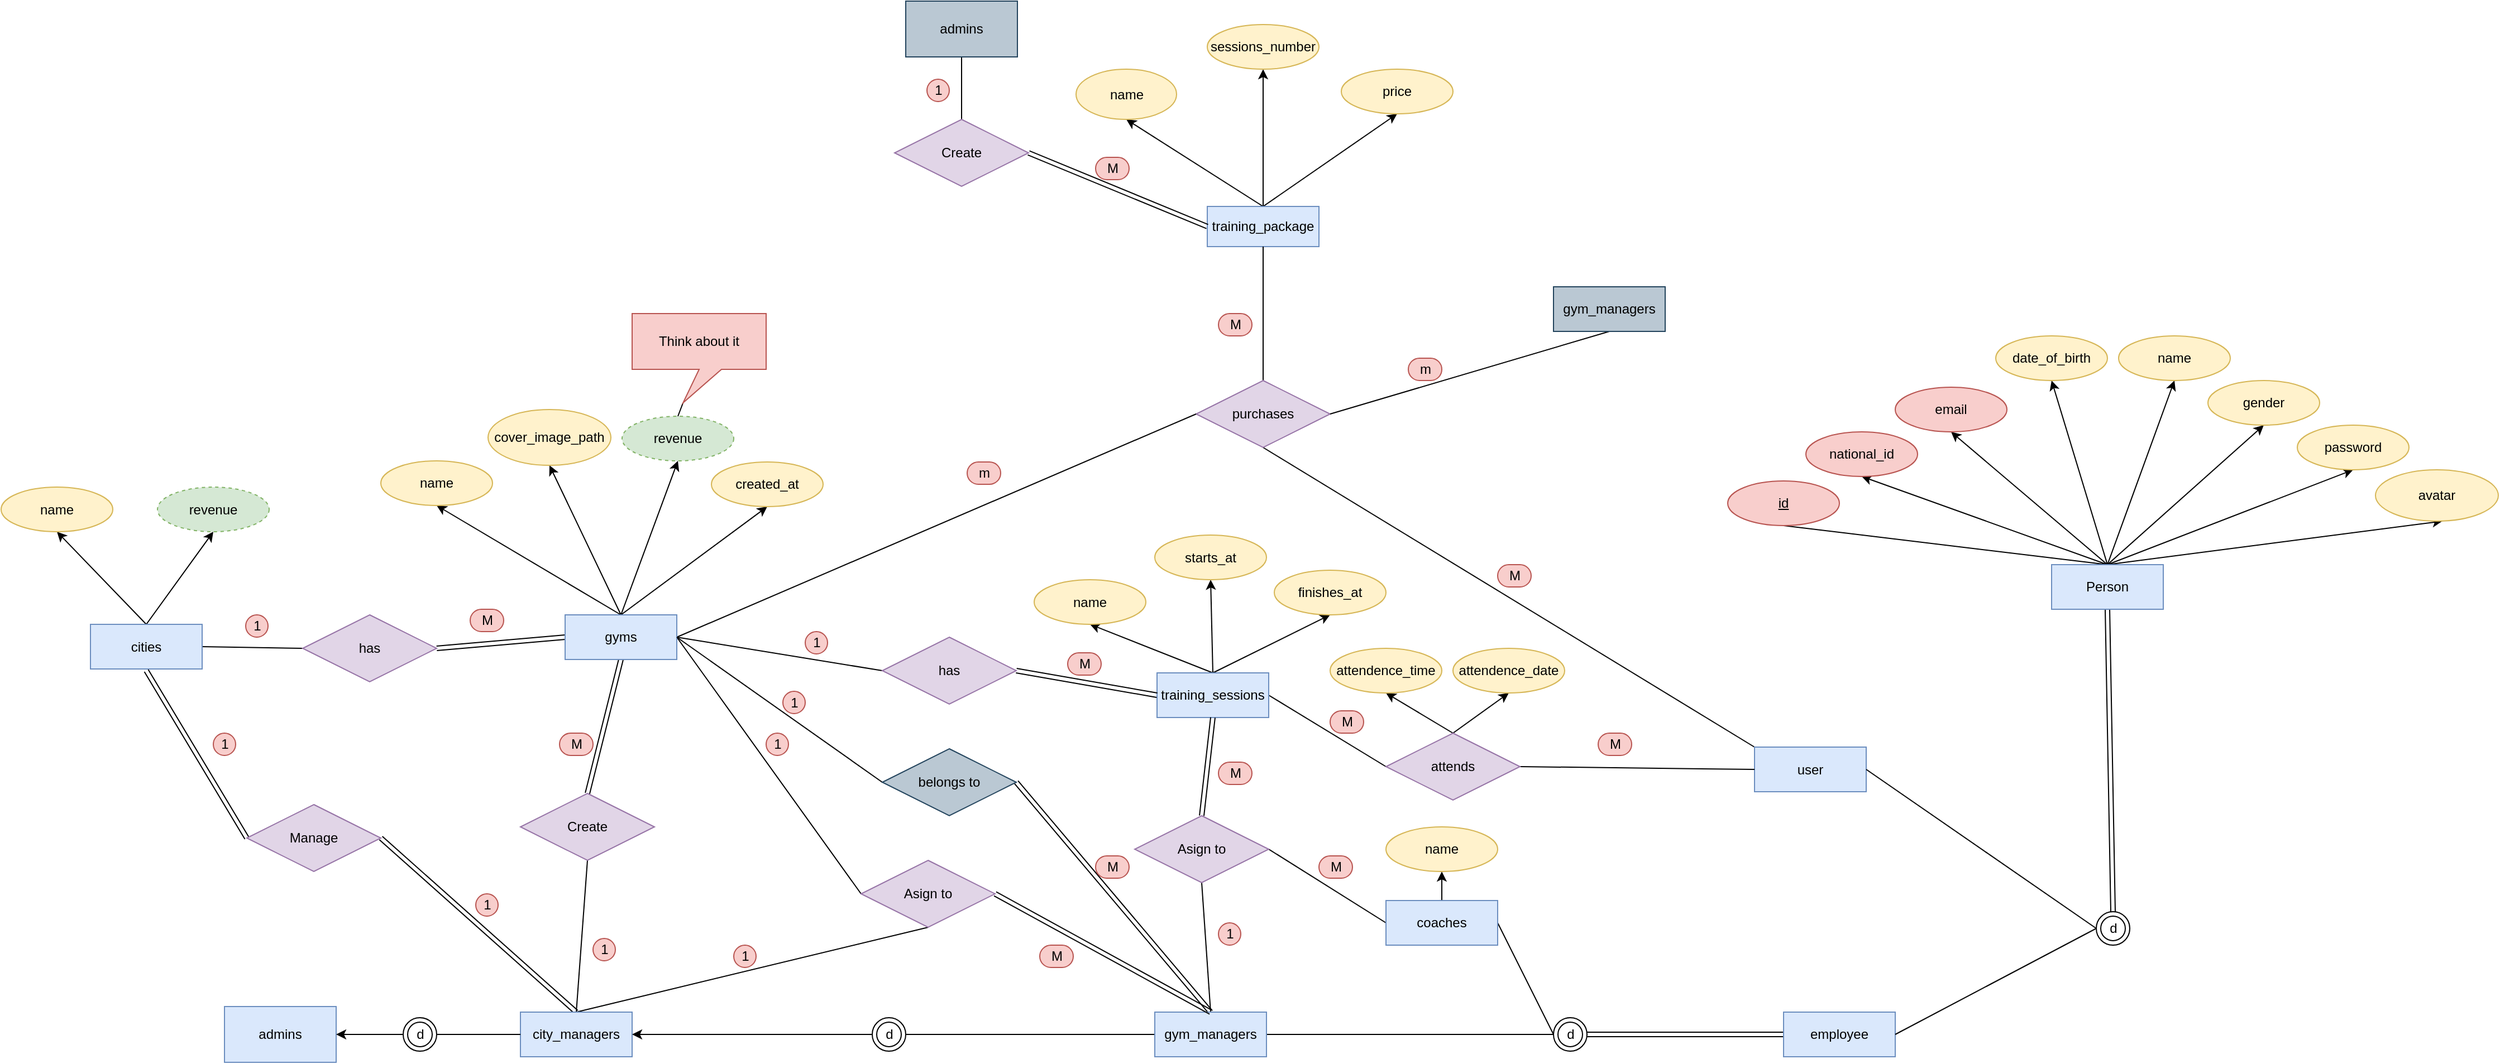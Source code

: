 <mxfile version="15.4.0" type="device" pages="2"><diagram name="Final Enhanced ERD" id="I5pskqRenlkBRNXmGsg3"><mxGraphModel dx="1663" dy="1112" grid="1" gridSize="10" guides="1" tooltips="1" connect="1" arrows="1" fold="1" page="1" pageScale="1" pageWidth="1169" pageHeight="827" math="0" shadow="0"><root><mxCell id="3XnUyBH3vOrXRpiGpQa9-0"/><mxCell id="3XnUyBH3vOrXRpiGpQa9-1" parent="3XnUyBH3vOrXRpiGpQa9-0"/><mxCell id="3XnUyBH3vOrXRpiGpQa9-2" style="edgeStyle=none;rounded=0;orthogonalLoop=1;jettySize=auto;html=1;exitX=0.5;exitY=0;exitDx=0;exitDy=0;entryX=0.5;entryY=1;entryDx=0;entryDy=0;" parent="3XnUyBH3vOrXRpiGpQa9-1" source="3XnUyBH3vOrXRpiGpQa9-11" target="3XnUyBH3vOrXRpiGpQa9-12" edge="1"><mxGeometry relative="1" as="geometry"/></mxCell><mxCell id="3XnUyBH3vOrXRpiGpQa9-3" style="edgeStyle=none;rounded=0;orthogonalLoop=1;jettySize=auto;html=1;exitX=0.5;exitY=0;exitDx=0;exitDy=0;entryX=0.5;entryY=1;entryDx=0;entryDy=0;" parent="3XnUyBH3vOrXRpiGpQa9-1" source="3XnUyBH3vOrXRpiGpQa9-11" target="3XnUyBH3vOrXRpiGpQa9-14" edge="1"><mxGeometry relative="1" as="geometry"/></mxCell><mxCell id="3XnUyBH3vOrXRpiGpQa9-4" style="edgeStyle=none;rounded=0;orthogonalLoop=1;jettySize=auto;html=1;exitX=0.5;exitY=0;exitDx=0;exitDy=0;entryX=0.5;entryY=1;entryDx=0;entryDy=0;" parent="3XnUyBH3vOrXRpiGpQa9-1" source="3XnUyBH3vOrXRpiGpQa9-11" target="3XnUyBH3vOrXRpiGpQa9-13" edge="1"><mxGeometry relative="1" as="geometry"/></mxCell><mxCell id="3XnUyBH3vOrXRpiGpQa9-5" style="edgeStyle=none;rounded=0;orthogonalLoop=1;jettySize=auto;html=1;exitX=0.5;exitY=0;exitDx=0;exitDy=0;entryX=0.5;entryY=1;entryDx=0;entryDy=0;" parent="3XnUyBH3vOrXRpiGpQa9-1" source="3XnUyBH3vOrXRpiGpQa9-11" target="3XnUyBH3vOrXRpiGpQa9-15" edge="1"><mxGeometry relative="1" as="geometry"/></mxCell><mxCell id="3XnUyBH3vOrXRpiGpQa9-6" style="edgeStyle=none;rounded=0;orthogonalLoop=1;jettySize=auto;html=1;exitX=0.5;exitY=0;exitDx=0;exitDy=0;entryX=0.545;entryY=1;entryDx=0;entryDy=0;entryPerimeter=0;" parent="3XnUyBH3vOrXRpiGpQa9-1" source="3XnUyBH3vOrXRpiGpQa9-11" target="3XnUyBH3vOrXRpiGpQa9-16" edge="1"><mxGeometry relative="1" as="geometry"/></mxCell><mxCell id="3XnUyBH3vOrXRpiGpQa9-7" style="edgeStyle=none;rounded=0;orthogonalLoop=1;jettySize=auto;html=1;exitX=0.5;exitY=0;exitDx=0;exitDy=0;entryX=0.5;entryY=1;entryDx=0;entryDy=0;" parent="3XnUyBH3vOrXRpiGpQa9-1" source="3XnUyBH3vOrXRpiGpQa9-11" target="3XnUyBH3vOrXRpiGpQa9-19" edge="1"><mxGeometry relative="1" as="geometry"/></mxCell><mxCell id="3XnUyBH3vOrXRpiGpQa9-8" style="edgeStyle=none;rounded=0;orthogonalLoop=1;jettySize=auto;html=1;exitX=0.5;exitY=0;exitDx=0;exitDy=0;entryX=0.5;entryY=1;entryDx=0;entryDy=0;" parent="3XnUyBH3vOrXRpiGpQa9-1" source="3XnUyBH3vOrXRpiGpQa9-11" target="3XnUyBH3vOrXRpiGpQa9-20" edge="1"><mxGeometry relative="1" as="geometry"/></mxCell><mxCell id="3XnUyBH3vOrXRpiGpQa9-9" style="edgeStyle=none;shape=link;rounded=0;orthogonalLoop=1;jettySize=auto;html=1;exitX=0.5;exitY=1;exitDx=0;exitDy=0;entryX=0.5;entryY=0;entryDx=0;entryDy=0;endArrow=classic;endFill=1;" parent="3XnUyBH3vOrXRpiGpQa9-1" source="3XnUyBH3vOrXRpiGpQa9-11" target="3XnUyBH3vOrXRpiGpQa9-41" edge="1"><mxGeometry relative="1" as="geometry"/></mxCell><mxCell id="3XnUyBH3vOrXRpiGpQa9-10" style="edgeStyle=none;rounded=0;orthogonalLoop=1;jettySize=auto;html=1;exitX=0.5;exitY=0;exitDx=0;exitDy=0;entryX=0.5;entryY=1;entryDx=0;entryDy=0;endArrow=none;endFill=0;" parent="3XnUyBH3vOrXRpiGpQa9-1" source="3XnUyBH3vOrXRpiGpQa9-11" target="3XnUyBH3vOrXRpiGpQa9-43" edge="1"><mxGeometry relative="1" as="geometry"/></mxCell><mxCell id="3XnUyBH3vOrXRpiGpQa9-11" value="Person" style="whiteSpace=wrap;html=1;align=center;fillColor=#dae8fc;strokeColor=#6c8ebf;" parent="3XnUyBH3vOrXRpiGpQa9-1" vertex="1"><mxGeometry x="746" y="175" width="100" height="40" as="geometry"/></mxCell><mxCell id="3XnUyBH3vOrXRpiGpQa9-12" value="email" style="ellipse;whiteSpace=wrap;html=1;align=center;fillColor=#f8cecc;strokeColor=#b85450;" parent="3XnUyBH3vOrXRpiGpQa9-1" vertex="1"><mxGeometry x="606" y="16" width="100" height="40" as="geometry"/></mxCell><mxCell id="3XnUyBH3vOrXRpiGpQa9-13" value="name" style="ellipse;whiteSpace=wrap;html=1;align=center;fillColor=#fff2cc;strokeColor=#d6b656;" parent="3XnUyBH3vOrXRpiGpQa9-1" vertex="1"><mxGeometry x="806" y="-30" width="100" height="40" as="geometry"/></mxCell><mxCell id="3XnUyBH3vOrXRpiGpQa9-14" value="national_id" style="ellipse;whiteSpace=wrap;html=1;align=center;fillColor=#f8cecc;strokeColor=#b85450;fontStyle=0" parent="3XnUyBH3vOrXRpiGpQa9-1" vertex="1"><mxGeometry x="526" y="56" width="100" height="40" as="geometry"/></mxCell><mxCell id="3XnUyBH3vOrXRpiGpQa9-15" value="password" style="ellipse;whiteSpace=wrap;html=1;align=center;fillColor=#fff2cc;strokeColor=#d6b656;" parent="3XnUyBH3vOrXRpiGpQa9-1" vertex="1"><mxGeometry x="966" y="50" width="100" height="40" as="geometry"/></mxCell><mxCell id="3XnUyBH3vOrXRpiGpQa9-16" value="avatar" style="ellipse;whiteSpace=wrap;html=1;align=center;fillColor=#fff2cc;strokeColor=#d6b656;" parent="3XnUyBH3vOrXRpiGpQa9-1" vertex="1"><mxGeometry x="1036" y="90" width="110" height="46" as="geometry"/></mxCell><mxCell id="3XnUyBH3vOrXRpiGpQa9-17" style="edgeStyle=none;rounded=0;orthogonalLoop=1;jettySize=auto;html=1;exitX=0;exitY=0.5;exitDx=0;exitDy=0;entryX=1;entryY=0.5;entryDx=0;entryDy=0;endArrow=none;endFill=0;" parent="3XnUyBH3vOrXRpiGpQa9-1" source="3XnUyBH3vOrXRpiGpQa9-18" target="3XnUyBH3vOrXRpiGpQa9-71" edge="1"><mxGeometry relative="1" as="geometry"><mxPoint x="270" y="596" as="targetPoint"/></mxGeometry></mxCell><mxCell id="3XnUyBH3vOrXRpiGpQa9-18" value="" style="ellipse;shape=doubleEllipse;whiteSpace=wrap;html=1;aspect=fixed;" parent="3XnUyBH3vOrXRpiGpQa9-1" vertex="1"><mxGeometry x="300" y="581" width="30" height="30" as="geometry"/></mxCell><mxCell id="3XnUyBH3vOrXRpiGpQa9-19" value="date_of_birth" style="ellipse;whiteSpace=wrap;html=1;align=center;fillColor=#fff2cc;strokeColor=#d6b656;" parent="3XnUyBH3vOrXRpiGpQa9-1" vertex="1"><mxGeometry x="696" y="-30" width="100" height="40" as="geometry"/></mxCell><mxCell id="3XnUyBH3vOrXRpiGpQa9-20" value="gender" style="ellipse;whiteSpace=wrap;html=1;align=center;fillColor=#fff2cc;strokeColor=#d6b656;" parent="3XnUyBH3vOrXRpiGpQa9-1" vertex="1"><mxGeometry x="886" y="10" width="100" height="40" as="geometry"/></mxCell><mxCell id="3XnUyBH3vOrXRpiGpQa9-21" value="admins" style="whiteSpace=wrap;html=1;align=center;fillColor=#dae8fc;strokeColor=#6c8ebf;" parent="3XnUyBH3vOrXRpiGpQa9-1" vertex="1"><mxGeometry x="-890" y="571" width="100" height="50" as="geometry"/></mxCell><mxCell id="3XnUyBH3vOrXRpiGpQa9-22" value="d" style="text;html=1;resizable=0;autosize=1;align=center;verticalAlign=middle;points=[];fillColor=none;strokeColor=none;rounded=0;" parent="3XnUyBH3vOrXRpiGpQa9-1" vertex="1"><mxGeometry x="305" y="586" width="20" height="20" as="geometry"/></mxCell><mxCell id="67njSNPCLtZeLC7Q-h0z-5" style="edgeStyle=none;rounded=0;orthogonalLoop=1;jettySize=auto;html=1;exitX=0.5;exitY=0;exitDx=0;exitDy=0;entryX=0.5;entryY=1;entryDx=0;entryDy=0;endArrow=classic;endFill=1;" parent="3XnUyBH3vOrXRpiGpQa9-1" source="3XnUyBH3vOrXRpiGpQa9-27" target="3XnUyBH3vOrXRpiGpQa9-28" edge="1"><mxGeometry relative="1" as="geometry"/></mxCell><mxCell id="67njSNPCLtZeLC7Q-h0z-6" style="edgeStyle=none;rounded=0;orthogonalLoop=1;jettySize=auto;html=1;exitX=0.5;exitY=0;exitDx=0;exitDy=0;entryX=0.5;entryY=1;entryDx=0;entryDy=0;endArrow=classic;endFill=1;" parent="3XnUyBH3vOrXRpiGpQa9-1" source="3XnUyBH3vOrXRpiGpQa9-27" target="3XnUyBH3vOrXRpiGpQa9-30" edge="1"><mxGeometry relative="1" as="geometry"/></mxCell><mxCell id="67njSNPCLtZeLC7Q-h0z-7" style="edgeStyle=none;rounded=0;orthogonalLoop=1;jettySize=auto;html=1;exitX=0.5;exitY=0;exitDx=0;exitDy=0;entryX=0.5;entryY=1;entryDx=0;entryDy=0;endArrow=classic;endFill=1;" parent="3XnUyBH3vOrXRpiGpQa9-1" source="3XnUyBH3vOrXRpiGpQa9-27" target="3XnUyBH3vOrXRpiGpQa9-29" edge="1"><mxGeometry relative="1" as="geometry"/></mxCell><mxCell id="3XnUyBH3vOrXRpiGpQa9-27" value="training_package" style="whiteSpace=wrap;html=1;align=center;fillColor=#dae8fc;strokeColor=#6c8ebf;" parent="3XnUyBH3vOrXRpiGpQa9-1" vertex="1"><mxGeometry x="-10" y="-146" width="100" height="36" as="geometry"/></mxCell><mxCell id="3XnUyBH3vOrXRpiGpQa9-28" value="name" style="ellipse;whiteSpace=wrap;html=1;align=center;fillColor=#fff2cc;strokeColor=#d6b656;" parent="3XnUyBH3vOrXRpiGpQa9-1" vertex="1"><mxGeometry x="-127.5" y="-269" width="90" height="45" as="geometry"/></mxCell><mxCell id="3XnUyBH3vOrXRpiGpQa9-29" value="price" style="ellipse;whiteSpace=wrap;html=1;align=center;fillColor=#fff2cc;strokeColor=#d6b656;" parent="3XnUyBH3vOrXRpiGpQa9-1" vertex="1"><mxGeometry x="110" y="-269" width="100" height="40" as="geometry"/></mxCell><mxCell id="3XnUyBH3vOrXRpiGpQa9-30" value="sessions_number" style="ellipse;whiteSpace=wrap;html=1;align=center;fillColor=#fff2cc;strokeColor=#d6b656;" parent="3XnUyBH3vOrXRpiGpQa9-1" vertex="1"><mxGeometry x="-10" y="-309" width="100" height="40" as="geometry"/></mxCell><mxCell id="BVjQJrXd631De7LE2uGL-12" style="edgeStyle=none;rounded=0;orthogonalLoop=1;jettySize=auto;html=1;exitX=0.5;exitY=0;exitDx=0;exitDy=0;entryX=0.5;entryY=1;entryDx=0;entryDy=0;endArrow=none;endFill=0;" parent="3XnUyBH3vOrXRpiGpQa9-1" source="3XnUyBH3vOrXRpiGpQa9-33" target="3XnUyBH3vOrXRpiGpQa9-27" edge="1"><mxGeometry relative="1" as="geometry"/></mxCell><mxCell id="6wAWY_jPVy7nvPov10EY-1" style="edgeStyle=none;rounded=0;orthogonalLoop=1;jettySize=auto;html=1;exitX=0.5;exitY=1;exitDx=0;exitDy=0;entryX=0;entryY=0;entryDx=0;entryDy=0;endArrow=none;endFill=0;" parent="3XnUyBH3vOrXRpiGpQa9-1" source="3XnUyBH3vOrXRpiGpQa9-33" target="3XnUyBH3vOrXRpiGpQa9-38" edge="1"><mxGeometry relative="1" as="geometry"/></mxCell><mxCell id="3XnUyBH3vOrXRpiGpQa9-33" value="purchases" style="shape=rhombus;perimeter=rhombusPerimeter;whiteSpace=wrap;html=1;align=center;fillColor=#e1d5e7;strokeColor=#9673a6;rotation=0;" parent="3XnUyBH3vOrXRpiGpQa9-1" vertex="1"><mxGeometry x="-20" y="10" width="120" height="60" as="geometry"/></mxCell><mxCell id="3XnUyBH3vOrXRpiGpQa9-35" style="edgeStyle=none;rounded=0;orthogonalLoop=1;jettySize=auto;html=1;exitX=0;exitY=0.5;exitDx=0;exitDy=0;entryX=1;entryY=0.5;entryDx=0;entryDy=0;endArrow=classic;endFill=1;shape=link;" parent="3XnUyBH3vOrXRpiGpQa9-1" source="3XnUyBH3vOrXRpiGpQa9-36" target="3XnUyBH3vOrXRpiGpQa9-18" edge="1"><mxGeometry relative="1" as="geometry"/></mxCell><mxCell id="3XnUyBH3vOrXRpiGpQa9-36" value="employee" style="whiteSpace=wrap;html=1;align=center;fillColor=#dae8fc;strokeColor=#6c8ebf;" parent="3XnUyBH3vOrXRpiGpQa9-1" vertex="1"><mxGeometry x="506" y="576" width="100" height="40" as="geometry"/></mxCell><mxCell id="3XnUyBH3vOrXRpiGpQa9-38" value="user" style="whiteSpace=wrap;html=1;align=center;fillColor=#dae8fc;strokeColor=#6c8ebf;" parent="3XnUyBH3vOrXRpiGpQa9-1" vertex="1"><mxGeometry x="480" y="338.5" width="100" height="40" as="geometry"/></mxCell><mxCell id="3XnUyBH3vOrXRpiGpQa9-39" style="edgeStyle=none;rounded=0;orthogonalLoop=1;jettySize=auto;html=1;exitX=0;exitY=0.5;exitDx=0;exitDy=0;entryX=1;entryY=0.5;entryDx=0;entryDy=0;endArrow=none;endFill=0;" parent="3XnUyBH3vOrXRpiGpQa9-1" source="3XnUyBH3vOrXRpiGpQa9-41" target="3XnUyBH3vOrXRpiGpQa9-36" edge="1"><mxGeometry relative="1" as="geometry"/></mxCell><mxCell id="3XnUyBH3vOrXRpiGpQa9-40" style="edgeStyle=none;rounded=0;orthogonalLoop=1;jettySize=auto;html=1;exitX=0;exitY=0.5;exitDx=0;exitDy=0;endArrow=none;endFill=0;entryX=1;entryY=0.5;entryDx=0;entryDy=0;" parent="3XnUyBH3vOrXRpiGpQa9-1" source="3XnUyBH3vOrXRpiGpQa9-41" target="3XnUyBH3vOrXRpiGpQa9-38" edge="1"><mxGeometry relative="1" as="geometry"><mxPoint x="601" y="440" as="targetPoint"/></mxGeometry></mxCell><mxCell id="3XnUyBH3vOrXRpiGpQa9-41" value="" style="ellipse;shape=doubleEllipse;whiteSpace=wrap;html=1;aspect=fixed;" parent="3XnUyBH3vOrXRpiGpQa9-1" vertex="1"><mxGeometry x="786" y="486" width="30" height="30" as="geometry"/></mxCell><mxCell id="3XnUyBH3vOrXRpiGpQa9-42" value="d" style="text;html=1;resizable=0;autosize=1;align=center;verticalAlign=middle;points=[];fillColor=none;strokeColor=none;rounded=0;" parent="3XnUyBH3vOrXRpiGpQa9-1" vertex="1"><mxGeometry x="791" y="491" width="20" height="20" as="geometry"/></mxCell><mxCell id="3XnUyBH3vOrXRpiGpQa9-43" value="id" style="ellipse;whiteSpace=wrap;html=1;align=center;fillColor=#f8cecc;strokeColor=#b85450;fontStyle=4" parent="3XnUyBH3vOrXRpiGpQa9-1" vertex="1"><mxGeometry x="456" y="100" width="100" height="40" as="geometry"/></mxCell><mxCell id="67njSNPCLtZeLC7Q-h0z-11" style="edgeStyle=none;rounded=0;orthogonalLoop=1;jettySize=auto;html=1;exitX=0.5;exitY=0;exitDx=0;exitDy=0;entryX=0.5;entryY=1;entryDx=0;entryDy=0;endArrow=none;endFill=0;" parent="3XnUyBH3vOrXRpiGpQa9-1" source="3XnUyBH3vOrXRpiGpQa9-47" target="3XnUyBH3vOrXRpiGpQa9-67" edge="1"><mxGeometry relative="1" as="geometry"/></mxCell><mxCell id="67njSNPCLtZeLC7Q-h0z-14" style="edgeStyle=none;rounded=0;orthogonalLoop=1;jettySize=auto;html=1;exitX=0.5;exitY=0;exitDx=0;exitDy=0;entryX=1;entryY=0.5;entryDx=0;entryDy=0;endArrow=none;endFill=0;shape=link;" parent="3XnUyBH3vOrXRpiGpQa9-1" source="3XnUyBH3vOrXRpiGpQa9-47" target="67njSNPCLtZeLC7Q-h0z-13" edge="1"><mxGeometry relative="1" as="geometry"/></mxCell><mxCell id="7BEeQwaL0ZzUTKSQMzfb-3" style="edgeStyle=none;rounded=0;orthogonalLoop=1;jettySize=auto;html=1;exitX=0.5;exitY=0;exitDx=0;exitDy=0;entryX=0.5;entryY=1;entryDx=0;entryDy=0;endArrow=none;endFill=0;" parent="3XnUyBH3vOrXRpiGpQa9-1" source="3XnUyBH3vOrXRpiGpQa9-47" target="7BEeQwaL0ZzUTKSQMzfb-0" edge="1"><mxGeometry relative="1" as="geometry"/></mxCell><mxCell id="3XnUyBH3vOrXRpiGpQa9-47" value="city_managers" style="whiteSpace=wrap;html=1;align=center;fillColor=#dae8fc;strokeColor=#6c8ebf;" parent="3XnUyBH3vOrXRpiGpQa9-1" vertex="1"><mxGeometry x="-625" y="576" width="100" height="40" as="geometry"/></mxCell><mxCell id="3XnUyBH3vOrXRpiGpQa9-48" style="edgeStyle=none;rounded=0;orthogonalLoop=1;jettySize=auto;html=1;exitX=0;exitY=0.5;exitDx=0;exitDy=0;entryX=1;entryY=0.5;entryDx=0;entryDy=0;endArrow=classic;endFill=1;" parent="3XnUyBH3vOrXRpiGpQa9-1" source="3XnUyBH3vOrXRpiGpQa9-49" target="3XnUyBH3vOrXRpiGpQa9-47" edge="1"><mxGeometry relative="1" as="geometry"><mxPoint x="-309" y="856" as="targetPoint"/></mxGeometry></mxCell><mxCell id="3XnUyBH3vOrXRpiGpQa9-49" value="" style="ellipse;shape=doubleEllipse;whiteSpace=wrap;html=1;aspect=fixed;" parent="3XnUyBH3vOrXRpiGpQa9-1" vertex="1"><mxGeometry x="-310" y="581" width="30" height="30" as="geometry"/></mxCell><mxCell id="3XnUyBH3vOrXRpiGpQa9-50" value="d" style="text;html=1;resizable=0;autosize=1;align=center;verticalAlign=middle;points=[];fillColor=none;strokeColor=none;rounded=0;" parent="3XnUyBH3vOrXRpiGpQa9-1" vertex="1"><mxGeometry x="-305" y="586" width="20" height="20" as="geometry"/></mxCell><mxCell id="3XnUyBH3vOrXRpiGpQa9-51" style="edgeStyle=none;rounded=0;orthogonalLoop=1;jettySize=auto;html=1;exitX=0;exitY=0.5;exitDx=0;exitDy=0;entryX=1;entryY=0.5;entryDx=0;entryDy=0;endArrow=none;endFill=0;" parent="3XnUyBH3vOrXRpiGpQa9-1" source="3XnUyBH3vOrXRpiGpQa9-47" target="3XnUyBH3vOrXRpiGpQa9-53" edge="1"><mxGeometry relative="1" as="geometry"><mxPoint x="-380" y="699.5" as="sourcePoint"/></mxGeometry></mxCell><mxCell id="67njSNPCLtZeLC7Q-h0z-2" style="edgeStyle=none;rounded=0;orthogonalLoop=1;jettySize=auto;html=1;exitX=0;exitY=0.5;exitDx=0;exitDy=0;entryX=1;entryY=0.5;entryDx=0;entryDy=0;endArrow=classic;endFill=1;" parent="3XnUyBH3vOrXRpiGpQa9-1" source="3XnUyBH3vOrXRpiGpQa9-53" target="3XnUyBH3vOrXRpiGpQa9-21" edge="1"><mxGeometry relative="1" as="geometry"/></mxCell><mxCell id="3XnUyBH3vOrXRpiGpQa9-53" value="" style="ellipse;shape=doubleEllipse;whiteSpace=wrap;html=1;aspect=fixed;" parent="3XnUyBH3vOrXRpiGpQa9-1" vertex="1"><mxGeometry x="-730" y="581" width="30" height="30" as="geometry"/></mxCell><mxCell id="3XnUyBH3vOrXRpiGpQa9-54" value="d" style="text;html=1;resizable=0;autosize=1;align=center;verticalAlign=middle;points=[];fillColor=none;strokeColor=none;rounded=0;" parent="3XnUyBH3vOrXRpiGpQa9-1" vertex="1"><mxGeometry x="-725" y="586" width="20" height="20" as="geometry"/></mxCell><mxCell id="67njSNPCLtZeLC7Q-h0z-15" style="edgeStyle=none;rounded=0;orthogonalLoop=1;jettySize=auto;html=1;exitX=0.5;exitY=0;exitDx=0;exitDy=0;entryX=0.5;entryY=1;entryDx=0;entryDy=0;endArrow=classic;endFill=1;" parent="3XnUyBH3vOrXRpiGpQa9-1" source="3XnUyBH3vOrXRpiGpQa9-59" target="3XnUyBH3vOrXRpiGpQa9-60" edge="1"><mxGeometry relative="1" as="geometry"/></mxCell><mxCell id="67njSNPCLtZeLC7Q-h0z-16" style="edgeStyle=none;rounded=0;orthogonalLoop=1;jettySize=auto;html=1;exitX=0.5;exitY=0;exitDx=0;exitDy=0;entryX=0.5;entryY=1;entryDx=0;entryDy=0;endArrow=classic;endFill=1;" parent="3XnUyBH3vOrXRpiGpQa9-1" source="3XnUyBH3vOrXRpiGpQa9-59" target="3XnUyBH3vOrXRpiGpQa9-126" edge="1"><mxGeometry relative="1" as="geometry"/></mxCell><mxCell id="67njSNPCLtZeLC7Q-h0z-18" style="edgeStyle=none;rounded=0;orthogonalLoop=1;jettySize=auto;html=1;exitX=1;exitY=0.5;exitDx=0;exitDy=0;entryX=0;entryY=0.5;entryDx=0;entryDy=0;endArrow=none;endFill=0;" parent="3XnUyBH3vOrXRpiGpQa9-1" source="3XnUyBH3vOrXRpiGpQa9-59" target="3XnUyBH3vOrXRpiGpQa9-64" edge="1"><mxGeometry relative="1" as="geometry"/></mxCell><mxCell id="3XnUyBH3vOrXRpiGpQa9-59" value="cities" style="whiteSpace=wrap;html=1;align=center;fillColor=#dae8fc;strokeColor=#6c8ebf;" parent="3XnUyBH3vOrXRpiGpQa9-1" vertex="1"><mxGeometry x="-1010" y="228.5" width="100" height="40" as="geometry"/></mxCell><mxCell id="3XnUyBH3vOrXRpiGpQa9-60" value="name" style="ellipse;whiteSpace=wrap;html=1;align=center;fillColor=#fff2cc;strokeColor=#d6b656;" parent="3XnUyBH3vOrXRpiGpQa9-1" vertex="1"><mxGeometry x="-1090" y="105.5" width="100" height="40" as="geometry"/></mxCell><mxCell id="67njSNPCLtZeLC7Q-h0z-19" style="edgeStyle=none;rounded=0;orthogonalLoop=1;jettySize=auto;html=1;exitX=1;exitY=0.5;exitDx=0;exitDy=0;entryX=0;entryY=0.5;entryDx=0;entryDy=0;endArrow=none;endFill=0;shape=link;" parent="3XnUyBH3vOrXRpiGpQa9-1" source="3XnUyBH3vOrXRpiGpQa9-64" target="3XnUyBH3vOrXRpiGpQa9-81" edge="1"><mxGeometry relative="1" as="geometry"/></mxCell><mxCell id="3XnUyBH3vOrXRpiGpQa9-64" value="has" style="shape=rhombus;perimeter=rhombusPerimeter;whiteSpace=wrap;html=1;align=center;fillColor=#e1d5e7;strokeColor=#9673a6;" parent="3XnUyBH3vOrXRpiGpQa9-1" vertex="1"><mxGeometry x="-820" y="220" width="120" height="60" as="geometry"/></mxCell><mxCell id="3XnUyBH3vOrXRpiGpQa9-65" value="M" style="text;html=1;resizable=0;autosize=1;align=center;verticalAlign=middle;points=[];fillColor=#f8cecc;strokeColor=#b85450;rounded=1;arcSize=50;" parent="3XnUyBH3vOrXRpiGpQa9-1" vertex="1"><mxGeometry x="-670" y="215" width="30" height="20" as="geometry"/></mxCell><mxCell id="67njSNPCLtZeLC7Q-h0z-12" style="edgeStyle=none;rounded=0;orthogonalLoop=1;jettySize=auto;html=1;exitX=0.5;exitY=0;exitDx=0;exitDy=0;entryX=0.5;entryY=1;entryDx=0;entryDy=0;endArrow=none;endFill=0;shape=link;" parent="3XnUyBH3vOrXRpiGpQa9-1" source="3XnUyBH3vOrXRpiGpQa9-67" target="3XnUyBH3vOrXRpiGpQa9-81" edge="1"><mxGeometry relative="1" as="geometry"/></mxCell><mxCell id="3XnUyBH3vOrXRpiGpQa9-67" value="Create" style="shape=rhombus;perimeter=rhombusPerimeter;whiteSpace=wrap;html=1;align=center;fillColor=#e1d5e7;strokeColor=#9673a6;" parent="3XnUyBH3vOrXRpiGpQa9-1" vertex="1"><mxGeometry x="-625" y="380" width="120" height="60" as="geometry"/></mxCell><mxCell id="3XnUyBH3vOrXRpiGpQa9-68" style="edgeStyle=none;rounded=0;orthogonalLoop=1;jettySize=auto;html=1;exitX=0;exitY=0.5;exitDx=0;exitDy=0;entryX=1;entryY=0.5;entryDx=0;entryDy=0;endArrow=none;endFill=0;" parent="3XnUyBH3vOrXRpiGpQa9-1" source="3XnUyBH3vOrXRpiGpQa9-71" target="3XnUyBH3vOrXRpiGpQa9-49" edge="1"><mxGeometry relative="1" as="geometry"/></mxCell><mxCell id="2t46BDxV1obnQ-xTkzqL-1" style="edgeStyle=none;rounded=0;orthogonalLoop=1;jettySize=auto;html=1;exitX=0.5;exitY=0;exitDx=0;exitDy=0;entryX=1;entryY=0.5;entryDx=0;entryDy=0;endArrow=none;endFill=0;shape=link;" parent="3XnUyBH3vOrXRpiGpQa9-1" source="3XnUyBH3vOrXRpiGpQa9-71" target="2t46BDxV1obnQ-xTkzqL-0" edge="1"><mxGeometry relative="1" as="geometry"/></mxCell><mxCell id="PWxdYwW-8Fs6NaxxR_2b-9" style="edgeStyle=none;rounded=0;orthogonalLoop=1;jettySize=auto;html=1;exitX=0.5;exitY=0;exitDx=0;exitDy=0;entryX=0.5;entryY=1;entryDx=0;entryDy=0;endArrow=none;endFill=0;" parent="3XnUyBH3vOrXRpiGpQa9-1" source="3XnUyBH3vOrXRpiGpQa9-71" target="PWxdYwW-8Fs6NaxxR_2b-8" edge="1"><mxGeometry relative="1" as="geometry"/></mxCell><mxCell id="3XnUyBH3vOrXRpiGpQa9-71" value="gym_managers" style="whiteSpace=wrap;html=1;align=center;fillColor=#dae8fc;strokeColor=#6c8ebf;" parent="3XnUyBH3vOrXRpiGpQa9-1" vertex="1"><mxGeometry x="-57" y="576" width="100" height="40" as="geometry"/></mxCell><mxCell id="3XnUyBH3vOrXRpiGpQa9-74" style="edgeStyle=none;rounded=0;orthogonalLoop=1;jettySize=auto;html=1;exitX=0.5;exitY=0;exitDx=0;exitDy=0;entryX=0.5;entryY=1;entryDx=0;entryDy=0;endArrow=classic;endFill=1;" parent="3XnUyBH3vOrXRpiGpQa9-1" source="3XnUyBH3vOrXRpiGpQa9-81" target="3XnUyBH3vOrXRpiGpQa9-83" edge="1"><mxGeometry relative="1" as="geometry"/></mxCell><mxCell id="3XnUyBH3vOrXRpiGpQa9-75" style="edgeStyle=none;rounded=0;orthogonalLoop=1;jettySize=auto;html=1;exitX=0.5;exitY=0;exitDx=0;exitDy=0;entryX=0.5;entryY=1;entryDx=0;entryDy=0;endArrow=classic;endFill=1;" parent="3XnUyBH3vOrXRpiGpQa9-1" source="3XnUyBH3vOrXRpiGpQa9-81" target="3XnUyBH3vOrXRpiGpQa9-84" edge="1"><mxGeometry relative="1" as="geometry"/></mxCell><mxCell id="3XnUyBH3vOrXRpiGpQa9-76" style="edgeStyle=none;rounded=0;orthogonalLoop=1;jettySize=auto;html=1;exitX=0.5;exitY=0;exitDx=0;exitDy=0;entryX=0.5;entryY=1;entryDx=0;entryDy=0;endArrow=classic;endFill=1;" parent="3XnUyBH3vOrXRpiGpQa9-1" source="3XnUyBH3vOrXRpiGpQa9-81" target="3XnUyBH3vOrXRpiGpQa9-82" edge="1"><mxGeometry relative="1" as="geometry"/></mxCell><mxCell id="3XnUyBH3vOrXRpiGpQa9-80" style="edgeStyle=none;rounded=0;orthogonalLoop=1;jettySize=auto;html=1;exitX=0.5;exitY=0;exitDx=0;exitDy=0;entryX=0.5;entryY=1;entryDx=0;entryDy=0;endArrow=classic;endFill=1;" parent="3XnUyBH3vOrXRpiGpQa9-1" source="3XnUyBH3vOrXRpiGpQa9-81" target="3XnUyBH3vOrXRpiGpQa9-125" edge="1"><mxGeometry relative="1" as="geometry"/></mxCell><mxCell id="7BEeQwaL0ZzUTKSQMzfb-1" style="edgeStyle=none;rounded=0;orthogonalLoop=1;jettySize=auto;html=1;exitX=1;exitY=0.5;exitDx=0;exitDy=0;entryX=0;entryY=0.5;entryDx=0;entryDy=0;endArrow=none;endFill=0;" parent="3XnUyBH3vOrXRpiGpQa9-1" source="3XnUyBH3vOrXRpiGpQa9-81" target="7BEeQwaL0ZzUTKSQMzfb-0" edge="1"><mxGeometry relative="1" as="geometry"/></mxCell><mxCell id="hUMQhtJYAKS4tBE5VKwz-1" style="edgeStyle=none;rounded=0;orthogonalLoop=1;jettySize=auto;html=1;exitX=1;exitY=0.5;exitDx=0;exitDy=0;entryX=0;entryY=0.5;entryDx=0;entryDy=0;endArrow=none;endFill=0;" parent="3XnUyBH3vOrXRpiGpQa9-1" source="3XnUyBH3vOrXRpiGpQa9-81" target="hUMQhtJYAKS4tBE5VKwz-0" edge="1"><mxGeometry relative="1" as="geometry"/></mxCell><mxCell id="EOWxCpd9zstuNgVtTd6F-1" style="rounded=0;orthogonalLoop=1;jettySize=auto;html=1;exitX=1;exitY=0.5;exitDx=0;exitDy=0;entryX=0;entryY=0.5;entryDx=0;entryDy=0;endArrow=none;endFill=0;" parent="3XnUyBH3vOrXRpiGpQa9-1" source="3XnUyBH3vOrXRpiGpQa9-81" target="3XnUyBH3vOrXRpiGpQa9-33" edge="1"><mxGeometry relative="1" as="geometry"/></mxCell><mxCell id="3XnUyBH3vOrXRpiGpQa9-81" value="gyms" style="whiteSpace=wrap;html=1;align=center;fillColor=#dae8fc;strokeColor=#6c8ebf;" parent="3XnUyBH3vOrXRpiGpQa9-1" vertex="1"><mxGeometry x="-585" y="220" width="100" height="40" as="geometry"/></mxCell><mxCell id="3XnUyBH3vOrXRpiGpQa9-82" value="name" style="ellipse;whiteSpace=wrap;html=1;align=center;fillColor=#fff2cc;strokeColor=#d6b656;" parent="3XnUyBH3vOrXRpiGpQa9-1" vertex="1"><mxGeometry x="-750" y="82" width="100" height="40" as="geometry"/></mxCell><mxCell id="3XnUyBH3vOrXRpiGpQa9-83" value="created_at" style="ellipse;whiteSpace=wrap;html=1;align=center;fillColor=#fff2cc;strokeColor=#d6b656;" parent="3XnUyBH3vOrXRpiGpQa9-1" vertex="1"><mxGeometry x="-454" y="83" width="100" height="40" as="geometry"/></mxCell><mxCell id="3XnUyBH3vOrXRpiGpQa9-84" value="cover_image_path" style="ellipse;whiteSpace=wrap;html=1;align=center;fillColor=#fff2cc;strokeColor=#d6b656;" parent="3XnUyBH3vOrXRpiGpQa9-1" vertex="1"><mxGeometry x="-654" y="36" width="110" height="50" as="geometry"/></mxCell><mxCell id="3XnUyBH3vOrXRpiGpQa9-86" value="M" style="text;html=1;resizable=0;autosize=1;align=center;verticalAlign=middle;points=[];fillColor=#f8cecc;strokeColor=#b85450;rounded=1;arcSize=50;" parent="3XnUyBH3vOrXRpiGpQa9-1" vertex="1"><mxGeometry x="-590" y="326" width="30" height="20" as="geometry"/></mxCell><mxCell id="3XnUyBH3vOrXRpiGpQa9-87" value="1" style="text;html=1;resizable=0;autosize=1;align=center;verticalAlign=middle;points=[];fillColor=#f8cecc;strokeColor=#b85450;rounded=1;arcSize=50;" parent="3XnUyBH3vOrXRpiGpQa9-1" vertex="1"><mxGeometry x="-871" y="220" width="20" height="20" as="geometry"/></mxCell><mxCell id="3XnUyBH3vOrXRpiGpQa9-90" style="edgeStyle=none;rounded=0;orthogonalLoop=1;jettySize=auto;html=1;exitX=0.5;exitY=0;exitDx=0;exitDy=0;entryX=0.5;entryY=1;entryDx=0;entryDy=0;endArrow=classic;endFill=1;" parent="3XnUyBH3vOrXRpiGpQa9-1" source="3XnUyBH3vOrXRpiGpQa9-94" target="3XnUyBH3vOrXRpiGpQa9-95" edge="1"><mxGeometry relative="1" as="geometry"/></mxCell><mxCell id="3XnUyBH3vOrXRpiGpQa9-92" style="edgeStyle=none;rounded=0;orthogonalLoop=1;jettySize=auto;html=1;exitX=0.5;exitY=0;exitDx=0;exitDy=0;entryX=0.5;entryY=1;entryDx=0;entryDy=0;endArrow=classic;endFill=1;" parent="3XnUyBH3vOrXRpiGpQa9-1" source="3XnUyBH3vOrXRpiGpQa9-94" target="3XnUyBH3vOrXRpiGpQa9-96" edge="1"><mxGeometry relative="1" as="geometry"/></mxCell><mxCell id="3XnUyBH3vOrXRpiGpQa9-93" style="edgeStyle=none;rounded=0;orthogonalLoop=1;jettySize=auto;html=1;exitX=0.5;exitY=0;exitDx=0;exitDy=0;entryX=0.5;entryY=1;entryDx=0;entryDy=0;endArrow=classic;endFill=1;" parent="3XnUyBH3vOrXRpiGpQa9-1" source="3XnUyBH3vOrXRpiGpQa9-94" target="3XnUyBH3vOrXRpiGpQa9-97" edge="1"><mxGeometry relative="1" as="geometry"><mxPoint x="-16" y="-54.0" as="targetPoint"/></mxGeometry></mxCell><mxCell id="GtJcBT9kxezIZ92Mib9B-5" style="edgeStyle=none;rounded=0;orthogonalLoop=1;jettySize=auto;html=1;exitX=1;exitY=0.5;exitDx=0;exitDy=0;entryX=0;entryY=0.5;entryDx=0;entryDy=0;endArrow=none;endFill=0;" parent="3XnUyBH3vOrXRpiGpQa9-1" source="3XnUyBH3vOrXRpiGpQa9-94" target="GtJcBT9kxezIZ92Mib9B-2" edge="1"><mxGeometry relative="1" as="geometry"/></mxCell><mxCell id="3XnUyBH3vOrXRpiGpQa9-94" value="training_sessions" style="whiteSpace=wrap;html=1;align=center;fillColor=#dae8fc;strokeColor=#6c8ebf;" parent="3XnUyBH3vOrXRpiGpQa9-1" vertex="1"><mxGeometry x="-55" y="272" width="100" height="40" as="geometry"/></mxCell><mxCell id="3XnUyBH3vOrXRpiGpQa9-95" value="name" style="ellipse;whiteSpace=wrap;html=1;align=center;fillColor=#fff2cc;strokeColor=#d6b656;" parent="3XnUyBH3vOrXRpiGpQa9-1" vertex="1"><mxGeometry x="-165" y="188.5" width="100" height="40" as="geometry"/></mxCell><mxCell id="3XnUyBH3vOrXRpiGpQa9-96" value="starts_at" style="ellipse;whiteSpace=wrap;html=1;align=center;fillColor=#fff2cc;strokeColor=#d6b656;" parent="3XnUyBH3vOrXRpiGpQa9-1" vertex="1"><mxGeometry x="-57" y="148.5" width="100" height="40" as="geometry"/></mxCell><mxCell id="3XnUyBH3vOrXRpiGpQa9-97" value="finishes_at" style="ellipse;whiteSpace=wrap;html=1;align=center;fillColor=#fff2cc;strokeColor=#d6b656;" parent="3XnUyBH3vOrXRpiGpQa9-1" vertex="1"><mxGeometry x="50" y="180" width="100" height="40" as="geometry"/></mxCell><mxCell id="3XnUyBH3vOrXRpiGpQa9-99" style="edgeStyle=none;rounded=0;orthogonalLoop=1;jettySize=auto;html=1;exitX=1;exitY=1;exitDx=0;exitDy=0;endArrow=none;endFill=0;" parent="3XnUyBH3vOrXRpiGpQa9-1" edge="1"><mxGeometry relative="1" as="geometry"><mxPoint x="-49.854" y="130.226" as="sourcePoint"/><mxPoint x="-50.249" y="130.38" as="targetPoint"/></mxGeometry></mxCell><mxCell id="3XnUyBH3vOrXRpiGpQa9-125" value="revenue" style="ellipse;whiteSpace=wrap;html=1;align=center;dashed=1;fillColor=#d5e8d4;strokeColor=#82b366;" parent="3XnUyBH3vOrXRpiGpQa9-1" vertex="1"><mxGeometry x="-534" y="42" width="100" height="40" as="geometry"/></mxCell><mxCell id="3XnUyBH3vOrXRpiGpQa9-126" value="revenue" style="ellipse;whiteSpace=wrap;html=1;align=center;dashed=1;fillColor=#d5e8d4;strokeColor=#82b366;" parent="3XnUyBH3vOrXRpiGpQa9-1" vertex="1"><mxGeometry x="-950" y="105.5" width="100" height="40" as="geometry"/></mxCell><mxCell id="67njSNPCLtZeLC7Q-h0z-9" style="edgeStyle=none;rounded=0;orthogonalLoop=1;jettySize=auto;html=1;exitX=0;exitY=0;exitDx=45.6;exitDy=80;exitPerimeter=0;entryX=0.5;entryY=0;entryDx=0;entryDy=0;endArrow=none;endFill=0;" parent="3XnUyBH3vOrXRpiGpQa9-1" source="3XnUyBH3vOrXRpiGpQa9-127" target="3XnUyBH3vOrXRpiGpQa9-125" edge="1"><mxGeometry relative="1" as="geometry"/></mxCell><mxCell id="3XnUyBH3vOrXRpiGpQa9-127" value="Think about it" style="shape=callout;whiteSpace=wrap;html=1;perimeter=calloutPerimeter;position2=0.38;fillColor=#f8cecc;strokeColor=#b85450;" parent="3XnUyBH3vOrXRpiGpQa9-1" vertex="1"><mxGeometry x="-525" y="-50" width="120" height="80" as="geometry"/></mxCell><mxCell id="67njSNPCLtZeLC7Q-h0z-17" style="edgeStyle=none;rounded=0;orthogonalLoop=1;jettySize=auto;html=1;exitX=0;exitY=0.5;exitDx=0;exitDy=0;endArrow=none;endFill=0;shape=link;" parent="3XnUyBH3vOrXRpiGpQa9-1" source="67njSNPCLtZeLC7Q-h0z-13" edge="1"><mxGeometry relative="1" as="geometry"><mxPoint x="-960" y="270" as="targetPoint"/></mxGeometry></mxCell><mxCell id="67njSNPCLtZeLC7Q-h0z-13" value="Manage" style="shape=rhombus;perimeter=rhombusPerimeter;whiteSpace=wrap;html=1;align=center;fillColor=#e1d5e7;strokeColor=#9673a6;" parent="3XnUyBH3vOrXRpiGpQa9-1" vertex="1"><mxGeometry x="-870" y="390" width="120" height="60" as="geometry"/></mxCell><mxCell id="67njSNPCLtZeLC7Q-h0z-20" value="1" style="text;html=1;resizable=0;autosize=1;align=center;verticalAlign=middle;points=[];fillColor=#f8cecc;strokeColor=#b85450;rounded=1;arcSize=50;" parent="3XnUyBH3vOrXRpiGpQa9-1" vertex="1"><mxGeometry x="-665" y="470" width="20" height="20" as="geometry"/></mxCell><mxCell id="67njSNPCLtZeLC7Q-h0z-21" value="1" style="text;html=1;resizable=0;autosize=1;align=center;verticalAlign=middle;points=[];fillColor=#f8cecc;strokeColor=#b85450;rounded=1;arcSize=50;" parent="3XnUyBH3vOrXRpiGpQa9-1" vertex="1"><mxGeometry x="-900" y="326" width="20" height="20" as="geometry"/></mxCell><mxCell id="2t46BDxV1obnQ-xTkzqL-2" style="edgeStyle=none;rounded=0;orthogonalLoop=1;jettySize=auto;html=1;exitX=0;exitY=0.5;exitDx=0;exitDy=0;entryX=1;entryY=0.5;entryDx=0;entryDy=0;endArrow=none;endFill=0;" parent="3XnUyBH3vOrXRpiGpQa9-1" source="2t46BDxV1obnQ-xTkzqL-0" target="3XnUyBH3vOrXRpiGpQa9-81" edge="1"><mxGeometry relative="1" as="geometry"/></mxCell><mxCell id="2t46BDxV1obnQ-xTkzqL-0" value="belongs to" style="shape=rhombus;perimeter=rhombusPerimeter;whiteSpace=wrap;html=1;align=center;fillColor=#bac8d3;strokeColor=#23445d;" parent="3XnUyBH3vOrXRpiGpQa9-1" vertex="1"><mxGeometry x="-301" y="340" width="120" height="60" as="geometry"/></mxCell><mxCell id="Z23Bbr7qf4ORC3dYC7P2-0" value="1" style="text;html=1;resizable=0;autosize=1;align=center;verticalAlign=middle;points=[];fillColor=#f8cecc;strokeColor=#b85450;rounded=1;arcSize=50;" parent="3XnUyBH3vOrXRpiGpQa9-1" vertex="1"><mxGeometry x="-390" y="288.5" width="20" height="20" as="geometry"/></mxCell><mxCell id="Z23Bbr7qf4ORC3dYC7P2-1" value="M" style="text;html=1;resizable=0;autosize=1;align=center;verticalAlign=middle;points=[];fillColor=#f8cecc;strokeColor=#b85450;rounded=1;arcSize=50;" parent="3XnUyBH3vOrXRpiGpQa9-1" vertex="1"><mxGeometry x="-110" y="436" width="30" height="20" as="geometry"/></mxCell><mxCell id="7BEeQwaL0ZzUTKSQMzfb-2" style="edgeStyle=none;rounded=0;orthogonalLoop=1;jettySize=auto;html=1;exitX=1;exitY=0.5;exitDx=0;exitDy=0;entryX=0.5;entryY=0;entryDx=0;entryDy=0;endArrow=none;endFill=0;shape=link;" parent="3XnUyBH3vOrXRpiGpQa9-1" source="7BEeQwaL0ZzUTKSQMzfb-0" target="3XnUyBH3vOrXRpiGpQa9-71" edge="1"><mxGeometry relative="1" as="geometry"/></mxCell><mxCell id="7BEeQwaL0ZzUTKSQMzfb-0" value="Asign to" style="shape=rhombus;perimeter=rhombusPerimeter;whiteSpace=wrap;html=1;align=center;fillColor=#e1d5e7;strokeColor=#9673a6;" parent="3XnUyBH3vOrXRpiGpQa9-1" vertex="1"><mxGeometry x="-320" y="440" width="120" height="60" as="geometry"/></mxCell><mxCell id="7BEeQwaL0ZzUTKSQMzfb-4" value="1" style="text;html=1;resizable=0;autosize=1;align=center;verticalAlign=middle;points=[];fillColor=#f8cecc;strokeColor=#b85450;rounded=1;arcSize=50;" parent="3XnUyBH3vOrXRpiGpQa9-1" vertex="1"><mxGeometry x="-434" y="516" width="20" height="20" as="geometry"/></mxCell><mxCell id="7BEeQwaL0ZzUTKSQMzfb-5" value="1" style="text;html=1;resizable=0;autosize=1;align=center;verticalAlign=middle;points=[];fillColor=#f8cecc;strokeColor=#b85450;rounded=1;arcSize=50;" parent="3XnUyBH3vOrXRpiGpQa9-1" vertex="1"><mxGeometry x="-405" y="326" width="20" height="20" as="geometry"/></mxCell><mxCell id="7BEeQwaL0ZzUTKSQMzfb-6" value="M" style="text;html=1;resizable=0;autosize=1;align=center;verticalAlign=middle;points=[];fillColor=#f8cecc;strokeColor=#b85450;rounded=1;arcSize=50;" parent="3XnUyBH3vOrXRpiGpQa9-1" vertex="1"><mxGeometry x="-160" y="516" width="30" height="20" as="geometry"/></mxCell><mxCell id="PWxdYwW-8Fs6NaxxR_2b-7" style="edgeStyle=none;rounded=0;orthogonalLoop=1;jettySize=auto;html=1;exitX=1;exitY=0.5;exitDx=0;exitDy=0;entryX=0;entryY=0.5;entryDx=0;entryDy=0;endArrow=none;endFill=0;shape=link;" parent="3XnUyBH3vOrXRpiGpQa9-1" source="hUMQhtJYAKS4tBE5VKwz-0" target="3XnUyBH3vOrXRpiGpQa9-94" edge="1"><mxGeometry relative="1" as="geometry"/></mxCell><mxCell id="hUMQhtJYAKS4tBE5VKwz-0" value="has" style="shape=rhombus;perimeter=rhombusPerimeter;whiteSpace=wrap;html=1;align=center;fillColor=#e1d5e7;strokeColor=#9673a6;rotation=0;" parent="3XnUyBH3vOrXRpiGpQa9-1" vertex="1"><mxGeometry x="-301" y="240" width="120" height="60" as="geometry"/></mxCell><mxCell id="hUMQhtJYAKS4tBE5VKwz-3" value="1" style="text;html=1;resizable=0;autosize=1;align=center;verticalAlign=middle;points=[];fillColor=#f8cecc;strokeColor=#b85450;rounded=1;arcSize=50;" parent="3XnUyBH3vOrXRpiGpQa9-1" vertex="1"><mxGeometry x="-370" y="235" width="20" height="20" as="geometry"/></mxCell><mxCell id="hUMQhtJYAKS4tBE5VKwz-5" value="M" style="text;html=1;resizable=0;autosize=1;align=center;verticalAlign=middle;points=[];fillColor=#f8cecc;strokeColor=#b85450;rounded=1;arcSize=50;" parent="3XnUyBH3vOrXRpiGpQa9-1" vertex="1"><mxGeometry x="-135" y="254" width="30" height="20" as="geometry"/></mxCell><mxCell id="eWELiumxhRxRirbAt4MO-2" value="M" style="text;html=1;resizable=0;autosize=1;align=center;verticalAlign=middle;points=[];fillColor=#f8cecc;strokeColor=#b85450;rounded=1;arcSize=50;" parent="3XnUyBH3vOrXRpiGpQa9-1" vertex="1"><mxGeometry x="250" y="175" width="30" height="20" as="geometry"/></mxCell><mxCell id="eWELiumxhRxRirbAt4MO-5" value="1" style="text;html=1;resizable=0;autosize=1;align=center;verticalAlign=middle;points=[];fillColor=#f8cecc;strokeColor=#b85450;rounded=1;arcSize=50;" parent="3XnUyBH3vOrXRpiGpQa9-1" vertex="1"><mxGeometry x="-560" y="510" width="20" height="20" as="geometry"/></mxCell><mxCell id="PWxdYwW-8Fs6NaxxR_2b-10" style="edgeStyle=none;rounded=0;orthogonalLoop=1;jettySize=auto;html=1;exitX=0.5;exitY=0;exitDx=0;exitDy=0;entryX=0.5;entryY=1;entryDx=0;entryDy=0;endArrow=none;endFill=0;shape=link;" parent="3XnUyBH3vOrXRpiGpQa9-1" source="PWxdYwW-8Fs6NaxxR_2b-8" target="3XnUyBH3vOrXRpiGpQa9-94" edge="1"><mxGeometry relative="1" as="geometry"/></mxCell><mxCell id="BVjQJrXd631De7LE2uGL-6" style="edgeStyle=none;rounded=0;orthogonalLoop=1;jettySize=auto;html=1;exitX=1;exitY=0.5;exitDx=0;exitDy=0;entryX=0;entryY=0.5;entryDx=0;entryDy=0;endArrow=none;endFill=0;" parent="3XnUyBH3vOrXRpiGpQa9-1" source="PWxdYwW-8Fs6NaxxR_2b-8" target="BVjQJrXd631De7LE2uGL-4" edge="1"><mxGeometry relative="1" as="geometry"/></mxCell><mxCell id="PWxdYwW-8Fs6NaxxR_2b-8" value="Asign to" style="shape=rhombus;perimeter=rhombusPerimeter;whiteSpace=wrap;html=1;align=center;fillColor=#e1d5e7;strokeColor=#9673a6;" parent="3XnUyBH3vOrXRpiGpQa9-1" vertex="1"><mxGeometry x="-75" y="400" width="120" height="60" as="geometry"/></mxCell><mxCell id="BVjQJrXd631De7LE2uGL-3" style="edgeStyle=none;rounded=0;orthogonalLoop=1;jettySize=auto;html=1;exitX=0.5;exitY=0;exitDx=0;exitDy=0;entryX=0.5;entryY=1;entryDx=0;entryDy=0;endArrow=classic;endFill=1;" parent="3XnUyBH3vOrXRpiGpQa9-1" source="BVjQJrXd631De7LE2uGL-4" target="BVjQJrXd631De7LE2uGL-5" edge="1"><mxGeometry relative="1" as="geometry"/></mxCell><mxCell id="RyYVI1bP0i7-oweh8cHi-0" style="rounded=0;orthogonalLoop=1;jettySize=auto;html=1;exitX=1;exitY=0.5;exitDx=0;exitDy=0;entryX=0;entryY=0.5;entryDx=0;entryDy=0;endArrow=none;endFill=0;" parent="3XnUyBH3vOrXRpiGpQa9-1" source="BVjQJrXd631De7LE2uGL-4" target="3XnUyBH3vOrXRpiGpQa9-18" edge="1"><mxGeometry relative="1" as="geometry"><mxPoint x="290" y="570" as="targetPoint"/></mxGeometry></mxCell><mxCell id="BVjQJrXd631De7LE2uGL-4" value="coaches" style="whiteSpace=wrap;html=1;align=center;fillColor=#dae8fc;strokeColor=#6c8ebf;" parent="3XnUyBH3vOrXRpiGpQa9-1" vertex="1"><mxGeometry x="150" y="476" width="100" height="40" as="geometry"/></mxCell><mxCell id="BVjQJrXd631De7LE2uGL-5" value="name" style="ellipse;whiteSpace=wrap;html=1;align=center;fillColor=#fff2cc;strokeColor=#d6b656;" parent="3XnUyBH3vOrXRpiGpQa9-1" vertex="1"><mxGeometry x="150" y="410" width="100" height="40" as="geometry"/></mxCell><mxCell id="BVjQJrXd631De7LE2uGL-7" value="M" style="text;html=1;resizable=0;autosize=1;align=center;verticalAlign=middle;points=[];fillColor=#f8cecc;strokeColor=#b85450;rounded=1;arcSize=50;" parent="3XnUyBH3vOrXRpiGpQa9-1" vertex="1"><mxGeometry y="352" width="30" height="20" as="geometry"/></mxCell><mxCell id="BVjQJrXd631De7LE2uGL-8" value="M" style="text;html=1;resizable=0;autosize=1;align=center;verticalAlign=middle;points=[];fillColor=#f8cecc;strokeColor=#b85450;rounded=1;arcSize=50;" parent="3XnUyBH3vOrXRpiGpQa9-1" vertex="1"><mxGeometry x="90" y="436" width="30" height="20" as="geometry"/></mxCell><mxCell id="BVjQJrXd631De7LE2uGL-9" value="1" style="text;html=1;resizable=0;autosize=1;align=center;verticalAlign=middle;points=[];fillColor=#f8cecc;strokeColor=#b85450;rounded=1;arcSize=50;" parent="3XnUyBH3vOrXRpiGpQa9-1" vertex="1"><mxGeometry y="496" width="20" height="20" as="geometry"/></mxCell><mxCell id="BVjQJrXd631De7LE2uGL-13" value="M" style="text;html=1;resizable=0;autosize=1;align=center;verticalAlign=middle;points=[];fillColor=#f8cecc;strokeColor=#b85450;rounded=1;arcSize=50;" parent="3XnUyBH3vOrXRpiGpQa9-1" vertex="1"><mxGeometry y="-50" width="30" height="20" as="geometry"/></mxCell><mxCell id="GtJcBT9kxezIZ92Mib9B-0" style="edgeStyle=none;rounded=0;orthogonalLoop=1;jettySize=auto;html=1;exitX=0.5;exitY=0;exitDx=0;exitDy=0;entryX=0.5;entryY=1;entryDx=0;entryDy=0;endArrow=classic;endFill=1;" parent="3XnUyBH3vOrXRpiGpQa9-1" source="GtJcBT9kxezIZ92Mib9B-2" target="GtJcBT9kxezIZ92Mib9B-3" edge="1"><mxGeometry relative="1" as="geometry"/></mxCell><mxCell id="GtJcBT9kxezIZ92Mib9B-1" style="edgeStyle=none;rounded=0;orthogonalLoop=1;jettySize=auto;html=1;exitX=0.5;exitY=0;exitDx=0;exitDy=0;entryX=0.5;entryY=1;entryDx=0;entryDy=0;endArrow=classic;endFill=1;" parent="3XnUyBH3vOrXRpiGpQa9-1" source="GtJcBT9kxezIZ92Mib9B-2" target="GtJcBT9kxezIZ92Mib9B-4" edge="1"><mxGeometry relative="1" as="geometry"/></mxCell><mxCell id="GtJcBT9kxezIZ92Mib9B-6" style="edgeStyle=none;rounded=0;orthogonalLoop=1;jettySize=auto;html=1;exitX=1;exitY=0.5;exitDx=0;exitDy=0;entryX=0;entryY=0.5;entryDx=0;entryDy=0;endArrow=none;endFill=0;" parent="3XnUyBH3vOrXRpiGpQa9-1" source="GtJcBT9kxezIZ92Mib9B-2" target="3XnUyBH3vOrXRpiGpQa9-38" edge="1"><mxGeometry relative="1" as="geometry"/></mxCell><mxCell id="GtJcBT9kxezIZ92Mib9B-2" value="attends" style="shape=rhombus;perimeter=rhombusPerimeter;whiteSpace=wrap;html=1;align=center;fillColor=#e1d5e7;strokeColor=#9673a6;" parent="3XnUyBH3vOrXRpiGpQa9-1" vertex="1"><mxGeometry x="150" y="326" width="120" height="60" as="geometry"/></mxCell><mxCell id="GtJcBT9kxezIZ92Mib9B-3" value="attendence_time" style="ellipse;whiteSpace=wrap;html=1;align=center;fillColor=#fff2cc;strokeColor=#d6b656;" parent="3XnUyBH3vOrXRpiGpQa9-1" vertex="1"><mxGeometry x="100" y="250" width="100" height="40" as="geometry"/></mxCell><mxCell id="GtJcBT9kxezIZ92Mib9B-4" value="attendence_date" style="ellipse;whiteSpace=wrap;html=1;align=center;fillColor=#fff2cc;strokeColor=#d6b656;" parent="3XnUyBH3vOrXRpiGpQa9-1" vertex="1"><mxGeometry x="210" y="250" width="100" height="40" as="geometry"/></mxCell><mxCell id="GtJcBT9kxezIZ92Mib9B-7" value="m" style="text;html=1;resizable=0;autosize=1;align=center;verticalAlign=middle;points=[];fillColor=#f8cecc;strokeColor=#b85450;rounded=1;arcSize=50;" parent="3XnUyBH3vOrXRpiGpQa9-1" vertex="1"><mxGeometry x="170" y="-10" width="30" height="20" as="geometry"/></mxCell><mxCell id="GtJcBT9kxezIZ92Mib9B-8" value="M" style="text;html=1;resizable=0;autosize=1;align=center;verticalAlign=middle;points=[];fillColor=#f8cecc;strokeColor=#b85450;rounded=1;arcSize=50;" parent="3XnUyBH3vOrXRpiGpQa9-1" vertex="1"><mxGeometry x="100" y="306" width="30" height="20" as="geometry"/></mxCell><mxCell id="GtJcBT9kxezIZ92Mib9B-12" style="edgeStyle=none;rounded=0;orthogonalLoop=1;jettySize=auto;html=1;exitX=0.5;exitY=1;exitDx=0;exitDy=0;entryX=0.5;entryY=0;entryDx=0;entryDy=0;endArrow=none;endFill=0;" parent="3XnUyBH3vOrXRpiGpQa9-1" source="GtJcBT9kxezIZ92Mib9B-10" target="GtJcBT9kxezIZ92Mib9B-11" edge="1"><mxGeometry relative="1" as="geometry"/></mxCell><mxCell id="GtJcBT9kxezIZ92Mib9B-10" value="admins" style="whiteSpace=wrap;html=1;align=center;fillColor=#bac8d3;strokeColor=#23445d;" parent="3XnUyBH3vOrXRpiGpQa9-1" vertex="1"><mxGeometry x="-280" y="-330" width="100" height="50" as="geometry"/></mxCell><mxCell id="GtJcBT9kxezIZ92Mib9B-13" style="edgeStyle=none;rounded=0;orthogonalLoop=1;jettySize=auto;html=1;exitX=1;exitY=0.5;exitDx=0;exitDy=0;entryX=0;entryY=0.5;entryDx=0;entryDy=0;endArrow=none;endFill=0;shape=link;" parent="3XnUyBH3vOrXRpiGpQa9-1" source="GtJcBT9kxezIZ92Mib9B-11" target="3XnUyBH3vOrXRpiGpQa9-27" edge="1"><mxGeometry relative="1" as="geometry"/></mxCell><mxCell id="GtJcBT9kxezIZ92Mib9B-11" value="Create" style="shape=rhombus;perimeter=rhombusPerimeter;whiteSpace=wrap;html=1;align=center;fillColor=#e1d5e7;strokeColor=#9673a6;rotation=0;" parent="3XnUyBH3vOrXRpiGpQa9-1" vertex="1"><mxGeometry x="-290" y="-224" width="120" height="60" as="geometry"/></mxCell><mxCell id="GtJcBT9kxezIZ92Mib9B-14" value="1" style="text;html=1;resizable=0;autosize=1;align=center;verticalAlign=middle;points=[];fillColor=#f8cecc;strokeColor=#b85450;rounded=1;arcSize=50;" parent="3XnUyBH3vOrXRpiGpQa9-1" vertex="1"><mxGeometry x="-261" y="-260" width="20" height="20" as="geometry"/></mxCell><mxCell id="GtJcBT9kxezIZ92Mib9B-15" value="M" style="text;html=1;resizable=0;autosize=1;align=center;verticalAlign=middle;points=[];fillColor=#f8cecc;strokeColor=#b85450;rounded=1;arcSize=50;" parent="3XnUyBH3vOrXRpiGpQa9-1" vertex="1"><mxGeometry x="-110" y="-190" width="30" height="20" as="geometry"/></mxCell><mxCell id="6wAWY_jPVy7nvPov10EY-5" style="edgeStyle=none;rounded=0;orthogonalLoop=1;jettySize=auto;html=1;exitX=0.5;exitY=1;exitDx=0;exitDy=0;entryX=1;entryY=0.5;entryDx=0;entryDy=0;endArrow=none;endFill=0;" parent="3XnUyBH3vOrXRpiGpQa9-1" source="6wAWY_jPVy7nvPov10EY-4" target="3XnUyBH3vOrXRpiGpQa9-33" edge="1"><mxGeometry relative="1" as="geometry"/></mxCell><mxCell id="6wAWY_jPVy7nvPov10EY-4" value="gym_managers" style="whiteSpace=wrap;html=1;align=center;fillColor=#bac8d3;strokeColor=#23445d;" parent="3XnUyBH3vOrXRpiGpQa9-1" vertex="1"><mxGeometry x="300" y="-74" width="100" height="40" as="geometry"/></mxCell><mxCell id="MRDrudALbXtXa3jJX7IR-1" value="M" style="text;html=1;resizable=0;autosize=1;align=center;verticalAlign=middle;points=[];fillColor=#f8cecc;strokeColor=#b85450;rounded=1;arcSize=50;" parent="3XnUyBH3vOrXRpiGpQa9-1" vertex="1"><mxGeometry x="340" y="326" width="30" height="20" as="geometry"/></mxCell><mxCell id="EOWxCpd9zstuNgVtTd6F-2" value="m" style="text;html=1;resizable=0;autosize=1;align=center;verticalAlign=middle;points=[];fillColor=#f8cecc;strokeColor=#b85450;rounded=1;arcSize=50;" parent="3XnUyBH3vOrXRpiGpQa9-1" vertex="1"><mxGeometry x="-225" y="83" width="30" height="20" as="geometry"/></mxCell></root></mxGraphModel></diagram><diagram id="OeQ2IPUVyG_C6mwbOh_n" name="Requirnements"><mxGraphModel dx="5877" dy="2184" grid="1" gridSize="10" guides="1" tooltips="1" connect="1" arrows="1" fold="1" page="1" pageScale="1" pageWidth="1169" pageHeight="827" math="0" shadow="0"><root><mxCell id="UvqUMv4iNol9FR096KwL-0"/><mxCell id="UvqUMv4iNol9FR096KwL-1" parent="UvqUMv4iNol9FR096KwL-0"/><mxCell id="xN5VoUmBT-l9EYAt_dlC-5" value="&lt;h1&gt;Notes&lt;/h1&gt;&lt;div&gt;_____________&lt;/div&gt;&lt;div&gt;&lt;h1&gt;Creating User:&lt;/h1&gt;&lt;/div&gt;&lt;div&gt;* if there's no avatar_image then we will provide a default one&lt;/div&gt;&lt;div&gt;&lt;h1&gt;Price:&lt;/h1&gt;&lt;/div&gt;&lt;div&gt;* price must be stored in database in cents and shown&amp;nbsp; in dollars&lt;/div&gt;&lt;div&gt;&lt;h1&gt;Gym:&lt;/h1&gt;&lt;/div&gt;&lt;div&gt;* in gym page created at must be shown as date only&lt;/div&gt;&lt;div&gt;* before deleting a gym make sure it dosn't have a training sessions&lt;/div&gt;&lt;div&gt;&lt;h1&gt;Gym Managers Tab&lt;/h1&gt;&lt;/div&gt;&lt;div&gt;* When creating a gym manager we will show a drop-down of gyms and choose which gym the gym manager belongs to.&lt;div&gt;* Actions column will have (Edit, Delete) and if banned then there will be an action called unban, and if unbanned then will have an action called ban.&lt;/div&gt;&lt;/div&gt;&lt;div&gt;* one gym has many gym managers&lt;/div&gt;&lt;div&gt;&lt;div&gt;&lt;h1&gt;Training_sessions Table&lt;/h1&gt;&lt;/div&gt;&lt;div&gt;* will have these attributes(name, start _at, finishes_at)&lt;/div&gt;&lt;div&gt;&lt;span&gt;&#9;&lt;/span&gt;* start_at and finishes_at are &lt;font color=&quot;#ff0505&quot;&gt;dateTime&lt;/font&gt;&lt;br&gt;&lt;/div&gt;&lt;div&gt;* when deleting or editign a training session make sure there are no users attended that session&lt;/div&gt;&lt;div&gt;* you can &lt;font color=&quot;#ff0505&quot;&gt;edit date &amp;amp; time only&lt;/font&gt; when editing the sessions and only if no user attended the session&lt;/div&gt;&lt;/div&gt;&lt;div&gt;* when creating a new training session make sure it dosn't overlap with any other training session in that gym.&lt;/div&gt;&lt;div&gt;&lt;h1&gt;Training_Packages&lt;/h1&gt;&lt;/div&gt;* any training package must be bought from a gym, so iif the admin is going to buy a package for a user he must choose a gym from drop_down list, and the same will be for city manager.&lt;br&gt;&lt;h1&gt;Authentication&lt;/h1&gt;&lt;div&gt;- Authenticatioon will be using Laravel Sanctum,&lt;/div&gt;&lt;div&gt;- All routes are allwed only for authenticated users except for register &amp;amp; log in,&lt;/div&gt;&lt;div&gt;- any other routes like attend or edit profile user must be verified&lt;/div&gt;&lt;div&gt;&lt;br&gt;&lt;/div&gt;" style="text;html=1;strokeColor=#d79b00;fillColor=#ffe6cc;spacing=5;spacingTop=-20;whiteSpace=wrap;overflow=hidden;rounded=0;" parent="UvqUMv4iNol9FR096KwL-1" vertex="1"><mxGeometry x="-2700" y="-60" width="450" height="841" as="geometry"/></mxCell><mxCell id="xN5VoUmBT-l9EYAt_dlC-19" value="&lt;h1&gt;&lt;span&gt;Revenue Tab&amp;nbsp;&lt;/span&gt;&lt;/h1&gt;&lt;div&gt;1- we need to show the total revenue as a card at the top of the page,&amp;nbsp;&lt;/div&gt;&lt;div&gt;2- if you logged in as a gym manger then will show the total revenue for his gym&lt;/div&gt;&lt;div&gt;3- if you logged in as a city manager the it will show the total revenue for the city gyms&lt;/div&gt;&lt;div&gt;_________________________________________________________________&lt;/div&gt;&lt;div&gt;&lt;h1&gt;DataTables&lt;/h1&gt;&lt;/div&gt;&lt;div&gt;1- show purchases history in dataTables.&lt;/div&gt;&lt;div&gt;2- we will need to show user email, name, pacakage name, ammout the&amp;nbsp; user bought with (&lt;font color=&quot;#ff0505&quot;&gt;not the package price but the amount user paid when he bought the pacakge, Cause admin can edit the package price)&lt;/font&gt;&lt;/div&gt;&lt;div&gt;3- if the logged in user is city Manager then we will need to show which gym this package is bought from.&lt;/div&gt;&lt;div&gt;4- if the logged in user is Admin then we need to show which city this package is bought from.&lt;/div&gt;&lt;div&gt;_________________________________________________________________&lt;/div&gt;&lt;div&gt;&lt;h1&gt;Attendance Tab&lt;/h1&gt;&lt;/div&gt;&lt;div&gt;1-&amp;nbsp; we need&amp;nbsp; to show attendance in dataTables, the columns will be (user name, email, training session name, attendence time, attendence date) .&lt;/div&gt;&lt;div&gt;2- If i'amm logged in as admin : i will show too which gym &amp;amp; city the user attended.&lt;/div&gt;&lt;div&gt;3- if i'am logged in as a city manager then i will need to show which gym the user attended&lt;/div&gt;&lt;div&gt;&lt;br&gt;&lt;/div&gt;&lt;div&gt;&lt;br&gt;&lt;/div&gt;&lt;div&gt;&lt;br&gt;&lt;/div&gt;&lt;div&gt;&lt;br&gt;&lt;/div&gt;&lt;div&gt;&lt;br&gt;&lt;/div&gt;" style="text;html=1;strokeColor=#d79b00;fillColor=#ffe6cc;spacing=5;spacingTop=-20;whiteSpace=wrap;overflow=hidden;rounded=0;" parent="UvqUMv4iNol9FR096KwL-1" vertex="1"><mxGeometry x="-3270" y="-60" width="450" height="480" as="geometry"/></mxCell><mxCell id="DMRZhXDmy6h45OQTh06x-0" value="&lt;h1&gt;Admin&lt;/h1&gt;&lt;div&gt;1- admin will have access to everything in the system.&lt;/div&gt;&lt;div&gt;2- he can do all the staff that gym manager and city manager can.&lt;/div&gt;&lt;div&gt;3- we will have only one admin in the system. will be seeded by default through laravel seeders.&amp;nbsp;&lt;/div&gt;&lt;div&gt;&lt;span&gt;&#9;&lt;/span&gt;* email: admin@admin.com&lt;br&gt;&lt;/div&gt;&lt;div&gt;&lt;span&gt;&#9;&lt;/span&gt;* password: 123456&lt;br&gt;&lt;/div&gt;&lt;div&gt;4- we can create admins through console command&lt;/div&gt;&lt;div&gt;&lt;span&gt;&#9;&lt;/span&gt;* php artisan create:admin --email=admin2@admin.com --password=123456&lt;/div&gt;&lt;div&gt;5- Admin will crud on training packages (name, price, sessins number) he can change sessions number or price.&lt;/div&gt;&lt;div&gt;6 - when the admin changes package price or package sessions number it won't affect on bought packages.&amp;nbsp;&amp;nbsp;&lt;br&gt;&lt;/div&gt;&lt;div&gt;__________________________________________________________________&lt;/div&gt;&lt;div&gt;&lt;h1&gt;Admin Dashboard&lt;/h1&gt;&lt;/div&gt;&lt;div&gt;1-&amp;nbsp; Left menu links:&lt;/div&gt;&lt;div&gt;&lt;span&gt;&#9;&lt;/span&gt;01- Gym Managers&lt;br&gt;&lt;/div&gt;&lt;div&gt;&lt;span&gt;&#9;&lt;/span&gt;02- City Managers&lt;br&gt;&lt;/div&gt;&lt;div&gt;&lt;span&gt;&#9;&lt;/span&gt;03- Users&lt;br&gt;&lt;/div&gt;&lt;div&gt;&lt;span&gt;&#9;&lt;/span&gt;04- Cities&lt;br&gt;&lt;/div&gt;&lt;div&gt;&lt;span&gt;&#9;&lt;/span&gt;05- Gyms&lt;br&gt;&lt;/div&gt;&lt;div&gt;&lt;span&gt;&#9;&lt;/span&gt;&lt;span&gt;&#9;&lt;/span&gt;*&amp;nbsp; show city manager menu&lt;br&gt;&lt;/div&gt;&lt;div&gt;&lt;span&gt;&#9;&lt;/span&gt;&lt;span&gt;&#9;&lt;/span&gt;*&amp;nbsp; plus collumn called city manager name which is the name of the city manager who created the gym.&lt;br&gt;&lt;/div&gt;&lt;div&gt;&lt;span&gt;&#9;&lt;/span&gt;06- Training Pacakages&lt;br&gt;&lt;/div&gt;&lt;div&gt;&lt;span&gt;&#9;&lt;/span&gt;07- Coaches.&lt;br&gt;&lt;/div&gt;&lt;div&gt;&lt;span&gt;&#9;&lt;/span&gt;08- Attendence&lt;br&gt;&lt;/div&gt;&lt;div&gt;&lt;span&gt;&#9;&lt;/span&gt;09- Buy Pacakage for User&lt;/div&gt;&lt;span style=&quot;white-space: pre&quot;&gt;&#9;&lt;/span&gt;&lt;font color=&quot;#ff0505&quot;&gt;*if the admin is going to buy a package for a user he must choose a gym from drop_down list, and the same will be for city manager&lt;/font&gt;&lt;div&gt;&lt;span&gt;&#9;&lt;/span&gt;10- Revenue&lt;br&gt;&lt;/div&gt;&lt;div&gt;* These Links will allow us to do CRUD Operatioons&lt;/div&gt;&lt;div&gt;&lt;br&gt;&lt;/div&gt;&lt;div&gt;&lt;br&gt;&lt;/div&gt;" style="text;html=1;strokeColor=#d79b00;fillColor=#ffe6cc;spacing=5;spacingTop=-20;whiteSpace=wrap;overflow=hidden;rounded=0;" parent="UvqUMv4iNol9FR096KwL-1" vertex="1"><mxGeometry x="-1850" y="-721" width="450" height="591" as="geometry"/></mxCell><mxCell id="2okLcD4J2ZYN4_b-AxlS-0" value="&lt;h1&gt;City Manager&lt;/h1&gt;&lt;div&gt;1- city manager can do all what gym manager do with extra functionalites&lt;/div&gt;&lt;div&gt;2- he cam see all gyms in his city and make CRUD on any gym or gym manager in his city.&lt;/div&gt;&lt;div&gt;__________________________________________________________________&lt;/div&gt;&lt;div&gt;&lt;h1&gt;City Manager Dashboard&lt;/h1&gt;&lt;/div&gt;&lt;div&gt;1-&amp;nbsp; Left menu links:&lt;/div&gt;&lt;div&gt;&lt;span&gt;&#9;&lt;/span&gt;01- Gyms Tab&lt;/div&gt;&lt;div&gt;&lt;span&gt;&#9;&lt;/span&gt;&lt;span&gt;&#9;&lt;/span&gt;* City Manager will have This menu where he can make crud on gyms&lt;br&gt;&lt;/div&gt;&lt;div&gt;&lt;span&gt;&#9;&lt;/span&gt;&lt;span&gt;&#9;&lt;/span&gt;* In Gyms Page, we will ned to show these columns (name, created at &lt;font color=&quot;#ff0505&quot;&gt;date only&lt;/font&gt;, cover_image)&amp;nbsp;&lt;br&gt;&lt;/div&gt;&lt;div&gt;&lt;span&gt;&#9;&lt;/span&gt;02- Gym Managers Tab&lt;br&gt;&lt;/div&gt;&lt;div&gt;&lt;span&gt;&#9;&lt;/span&gt;&lt;span&gt;&#9;&lt;/span&gt;* City mmanager willhave this menu where he can make CRUD on Gym Managers and Ban or UnBan Gym Manager.&lt;br&gt;&lt;/div&gt;&lt;div&gt;&lt;span&gt;&#9;&lt;/span&gt;&lt;span&gt;&#9;&lt;/span&gt;*&amp;nbsp;&lt;br&gt;&lt;/div&gt;&lt;div&gt;&lt;br&gt;&lt;/div&gt;" style="text;html=1;strokeColor=#d79b00;fillColor=#ffe6cc;spacing=5;spacingTop=-20;whiteSpace=wrap;overflow=hidden;rounded=0;" parent="UvqUMv4iNol9FR096KwL-1" vertex="1"><mxGeometry x="-2350" y="-721" width="450" height="441" as="geometry"/></mxCell><mxCell id="2okLcD4J2ZYN4_b-AxlS-1" value="&lt;h1&gt;Gym Manager&lt;/h1&gt;&lt;div&gt;1- Gym Manager can CRUD training sessions and assign coaches to these sessions,&amp;nbsp;&lt;/div&gt;&lt;div&gt;2- he can buy training package for a user through stripe&lt;/div&gt;&lt;div&gt;________________________________________________________________&lt;/div&gt;&lt;div&gt;&lt;h1&gt;Training_sessions Table&lt;/h1&gt;&lt;/div&gt;&lt;div&gt;1- will have these attributes(name, start _at, finishes_at)&lt;/div&gt;&lt;div&gt;&lt;span&gt;&#9;&lt;/span&gt;* start_at and finishes_at are dateTime&lt;br&gt;&lt;/div&gt;&lt;div&gt;2- when deleting or editign a training session make sure there are no users attended that session&lt;/div&gt;&lt;div&gt;3- you can edit date &amp;amp; time only when editing the sessions and only if no userr attended the session&lt;/div&gt;&lt;div&gt;4- The form of creating the training sessions will consists of (name, day, start time, finish time, coaches)&lt;/div&gt;&lt;div&gt;_________________________________________________________________&lt;/div&gt;&lt;div&gt;&lt;h1&gt;Buy Package for user&amp;nbsp;&lt;/h1&gt;&lt;div&gt;*-&amp;nbsp; when gym manager clicks on buy package for user tab:-&lt;/div&gt;&lt;div&gt;&lt;span&gt;&#9;&lt;/span&gt;1- it will show a form where he chooses a user from drop_down list, and&amp;nbsp;&lt;span&gt;&#9;&lt;/span&gt;&lt;span&gt;&#9;&lt;/span&gt;choose training package from drop down,&lt;/div&gt;&lt;div&gt;&lt;span&gt;&#9;2&lt;/span&gt;- he enters the visa card numbr through the stirpe&lt;/div&gt;&lt;div&gt;&lt;span&gt;&#9;&lt;/span&gt;3- &lt;font color=&quot;#ff0505&quot;&gt;be carful when the admin changes package price or package sessions number it won't affect on bought packages. ---&amp;gt;&amp;gt; note&lt;/font&gt;&lt;/div&gt;&lt;div&gt;&lt;span&gt;&#9;&lt;/span&gt;4- any training package must be bought from a gym, so iif the admin is going to buy a package for a user he must choose a gym from drop_down list, and the same will be for city manager&lt;br&gt;&lt;/div&gt;&lt;div&gt;_________________________________________________________________&lt;/div&gt;&lt;div&gt;&lt;br&gt;&lt;/div&gt;&lt;div&gt;&lt;br&gt;&lt;/div&gt;&lt;div&gt;&lt;br&gt;&lt;/div&gt;&lt;/div&gt;&lt;div&gt;&lt;br&gt;&lt;/div&gt;&lt;div&gt;&lt;br&gt;&lt;/div&gt;" style="text;html=1;strokeColor=#d79b00;fillColor=#ffe6cc;spacing=5;spacingTop=-20;whiteSpace=wrap;overflow=hidden;rounded=0;" parent="UvqUMv4iNol9FR096KwL-1" vertex="1"><mxGeometry x="-2850" y="-721" width="450" height="511" as="geometry"/></mxCell><mxCell id="2okLcD4J2ZYN4_b-AxlS-2" value="&lt;h1 style=&quot;text-align: justify&quot;&gt;User (API)&lt;/h1&gt;&lt;div style=&quot;text-align: justify&quot;&gt;1- user will have an endpoint to register:&lt;/div&gt;&lt;div style=&quot;text-align: justify&quot;&gt;&lt;span&gt;&#9;&lt;/span&gt;&lt;span&gt;&#9;&lt;/span&gt;* he needs to enter his (name, email, gender, password, password confirmation, date of birth, profile_image)&lt;br&gt;&lt;/div&gt;&lt;div style=&quot;text-align: justify&quot;&gt;&lt;span&gt;&#9;&lt;/span&gt;&lt;span&gt;&#9;&lt;/span&gt;* all fields are required&lt;br&gt;&lt;/div&gt;&lt;div style=&quot;text-align: justify&quot;&gt;&lt;span&gt;&#9;&lt;/span&gt;&lt;span&gt;&#9;&lt;/span&gt;* &lt;font color=&quot;#ff0505&quot;&gt;after registers you must send an email verification link to his email&lt;/font&gt;&lt;br&gt;&lt;/div&gt;&lt;div style=&quot;text-align: justify&quot;&gt;&lt;span&gt;&#9;&lt;/span&gt;&lt;span&gt;&#9;&lt;/span&gt;* after user is verified we will need to greet him by sending an email using&amp;nbsp; laravel notifiations and it &lt;font color=&quot;#ff0505&quot;&gt;must be Queued&amp;nbsp;&lt;/font&gt;&lt;span&gt;Read this link:&lt;/span&gt;&lt;/div&gt;&lt;div style=&quot;text-align: justify&quot;&gt;&lt;span&gt;&lt;a href=&quot;https://laravel.com/docs/master/notifications#queueing-notifications&quot;&gt;https://laravel.com/docs/master/notifications#queueing-notifications&lt;br&gt;&lt;/a&gt;&lt;/span&gt;&lt;/div&gt;&lt;div style=&quot;text-align: justify&quot;&gt;&lt;span&gt;&lt;a href=&quot;https://laravel.com/docs/master/notifications#queueing-notifications&quot;&gt;&lt;br&gt;&lt;/a&gt;&lt;/span&gt;&lt;/div&gt;&lt;div style=&quot;text-align: justify&quot;&gt;2- User will have an endpoint to log in, using email &amp;amp; passwod, the response will be object that contains the user info with &lt;font color=&quot;#ff0505&quot;&gt;access token &lt;/font&gt;(using sanctum package)&lt;/div&gt;&lt;div style=&quot;text-align: justify&quot;&gt;&lt;br&gt;&lt;/div&gt;&lt;div style=&quot;text-align: justify&quot;&gt;&lt;span&gt;3- User will have an end point too update his profile info. And when updating email make sure it's still unique. (and watch out of the case we did in lab 3 with uniqueness...) like if the user didn't change any info and made request to update endpoint we shouldn't throw email unique validation error.&lt;/span&gt;&lt;/div&gt;&lt;div style=&quot;text-align: justify&quot;&gt;&lt;span&gt;&lt;br&gt;&lt;/span&gt;&lt;/div&gt;&lt;div style=&quot;text-align: justify&quot;&gt;&lt;span&gt;4- User will have an endpoint to see his remaining training sessions&amp;nbsp; for example the response will be json object {&lt;/span&gt;&lt;/div&gt;&lt;div style=&quot;text-align: justify&quot;&gt;&lt;span&gt;&lt;span&gt;&#9;&lt;/span&gt;&quot;total_training_sessions&quot; : &quot;1000&quot;,&lt;br&gt;&lt;/span&gt;&lt;/div&gt;&lt;div style=&quot;text-align: justify&quot;&gt;&lt;span&gt;&lt;span&gt;&#9;&lt;/span&gt;&quot;remainign_Training_sessions: &quot;300&quot;,&lt;br&gt;&lt;/span&gt;&lt;/div&gt;&lt;div style=&quot;text-align: justify&quot;&gt;&lt;span&gt;}&lt;/span&gt;&lt;/div&gt;&lt;div style=&quot;text-align: justify&quot;&gt;5- User willhave an endpoint to attend a trainig session for example training_sessions/{id}/attend POST request&amp;nbsp; and make a validation&amp;nbsp; that the user can attend a session that it's date not before today or after today, also make sure that user has bought enough sessions, for example if user tries to attend a training session&amp;nbsp; and have 0 bought sessions or 0 remaining sesssions then a validation error message must tell him that he needs to buy training sessions in order to&amp;nbsp; attend&lt;/div&gt;&lt;div style=&quot;text-align: justify&quot;&gt;6- User will have endpoint to show his attendence history, and the json object will be array that contains (training session name, gym name, attendence date, attendence time)&lt;/div&gt;&lt;div style=&quot;text-align: justify&quot;&gt;7- We need a schedule command that runs daily using&amp;nbsp; laravel, that will send an email notification to users who didn't login from the past month, and tell that we miss you. a code example console/Kernel.php:- $schedule-&amp;gt;command('notify:users-not-logged-in-for-month')-&amp;gt;daily();&lt;/div&gt;&lt;div style=&quot;text-align: justify&quot;&gt;&lt;font color=&quot;#ff0505&quot;&gt;so read this VIB&lt;/font&gt;&lt;/div&gt;&lt;div style=&quot;text-align: justify&quot;&gt;&lt;a href=&quot;https://laravel.com/docs/master/scheduling#scheduling-artisan-commands&quot;&gt;https://laravel.com/docs/master/scheduling#scheduling-artisan-commands&lt;/a&gt;&lt;br&gt;&lt;/div&gt;&lt;div style=&quot;text-align: justify&quot;&gt;&lt;br&gt;&lt;/div&gt;&lt;div style=&quot;text-align: justify&quot;&gt;&lt;br&gt;&lt;/div&gt;&lt;div style=&quot;text-align: justify&quot;&gt;&lt;span&gt;&#9;&lt;/span&gt;&lt;br&gt;&lt;/div&gt;" style="text;html=1;strokeColor=#d79b00;fillColor=#ffe6cc;spacing=5;spacingTop=-20;whiteSpace=wrap;overflow=hidden;rounded=0;" parent="UvqUMv4iNol9FR096KwL-1" vertex="1"><mxGeometry x="-3372" y="-721" width="450" height="620" as="geometry"/></mxCell><mxCell id="2okLcD4J2ZYN4_b-AxlS-3" value="&lt;h1&gt;System General Rules&lt;/h1&gt;&lt;div&gt;1- All tables in the system must use&amp;nbsp; DataTables Plugin and all logical fields must be searchable and Orderable like (name, price, email, session and so on)&lt;/div&gt;&lt;div&gt;2- All Charts in the system must use Chatrt JS and Data Retrieved By Ajax&lt;/div&gt;&lt;div&gt;3- All Delete Buttons must show a warning before deleting and also must be done through ajax requests, and if the ajax request succeeded you can then refresh the datatables.&lt;/div&gt;&lt;div&gt;4- price must be stored iin database in cents and shown in dollars.&lt;/div&gt;&lt;div&gt;5- All of the users can change their proffile info like name, email, etc....&lt;/div&gt;&lt;div&gt;6- use default laravel ui package, and make sure that frogot password functionality works.&lt;/div&gt;&lt;div&gt;_________________________________________________________________&lt;/div&gt;&lt;div&gt;&lt;h1&gt;Bonus&lt;/h1&gt;&lt;/div&gt;&lt;div&gt;1- we will have a menu tab called statistics, it will open a page that will have four charts&lt;/div&gt;&lt;div&gt;&lt;span&gt;&#9;&lt;/span&gt;1- (Male - Female Attendance) pie chart that shows how much percent males to females attendence&lt;br&gt;&lt;/div&gt;&lt;div&gt;&lt;span&gt;&#9;&lt;/span&gt;2- (Revenue) basic line chart which will show how much money we got iin 12 months for this year, this chart by default will show current year.&lt;br&gt;&lt;/div&gt;&lt;div&gt;&lt;span&gt;&#9;&lt;/span&gt;3- (Attendence Cities) pie chart to show each city name and how many attendances have been made in this city.&lt;br&gt;&lt;/div&gt;&lt;div&gt;&lt;span&gt;&#9;&lt;/span&gt;4- (Top Purchased Users) pie chart&amp;nbsp; to show the top 10 users with there bough traiining sessions number, for example will show (ahmed: 20, mohamed: 3, ali: 4, ...)&lt;br&gt;&lt;/div&gt;&lt;div&gt;&lt;br&gt;&lt;/div&gt;&lt;div&gt;2- Deploy your Project on Heroku&lt;/div&gt;&lt;div&gt;&lt;a href=&quot;https://www.heroku.com/&quot;&gt;https://www.heroku.com/&lt;/a&gt;&lt;br&gt;&lt;/div&gt;&lt;div&gt;&lt;br&gt;&lt;/div&gt;&lt;div&gt;3- User laravel cache to cache the drop_down list of cities&lt;/div&gt;&lt;div&gt;&lt;br&gt;&lt;/div&gt;&lt;div&gt;4- All Charts support filtering by year, so i can choose a specific year on each chart and it will show its statistics&lt;/div&gt;&lt;div&gt;5- Gym Managers Can Exprt all the users attendance as excel sheet&lt;/div&gt;&lt;div&gt;&lt;span&gt;&lt;/span&gt;__________________________________________________________________&lt;/div&gt;&lt;div&gt;&lt;h1&gt;Project General Rules&lt;/h1&gt;&lt;/div&gt;&lt;div&gt;1- All classes must follow StudlyCase (PascalCase) naming&lt;/div&gt;&lt;div&gt;2- All routes must follow resource naming convention&lt;/div&gt;&lt;div&gt;&lt;a href=&quot;https://laravel.com/docs/master/controllers#resource-controllers&quot;&gt;https://laravel.com/docs/master/controllers#resource-controllers&lt;br&gt;&lt;/a&gt;&lt;/div&gt;&lt;div&gt;3- All&amp;nbsp; Views must be devided into sub directories like ( users/ , posts/ )&lt;/div&gt;&lt;div&gt;4- All Middlewares should be applied on routes (check Route::group)&lt;/div&gt;&lt;div&gt;5- All Models must be Singular Like (User, Gym, City, ...etc)&lt;/div&gt;&lt;div&gt;6- Don't push any Deadly Comments on the Git Repo like:-&amp;nbsp;&lt;/div&gt;&lt;div&gt;// dd($request);&lt;/div&gt;&lt;div&gt;// $user = User::first();&lt;/div&gt;&lt;div&gt;&lt;br&gt;&lt;/div&gt;" style="text;html=1;strokeColor=#d79b00;fillColor=#ffe6cc;spacing=5;spacingTop=-20;whiteSpace=wrap;overflow=hidden;rounded=0;" parent="UvqUMv4iNol9FR096KwL-1" vertex="1"><mxGeometry x="-2140" y="-60" width="450" height="775" as="geometry"/></mxCell></root></mxGraphModel></diagram></mxfile>